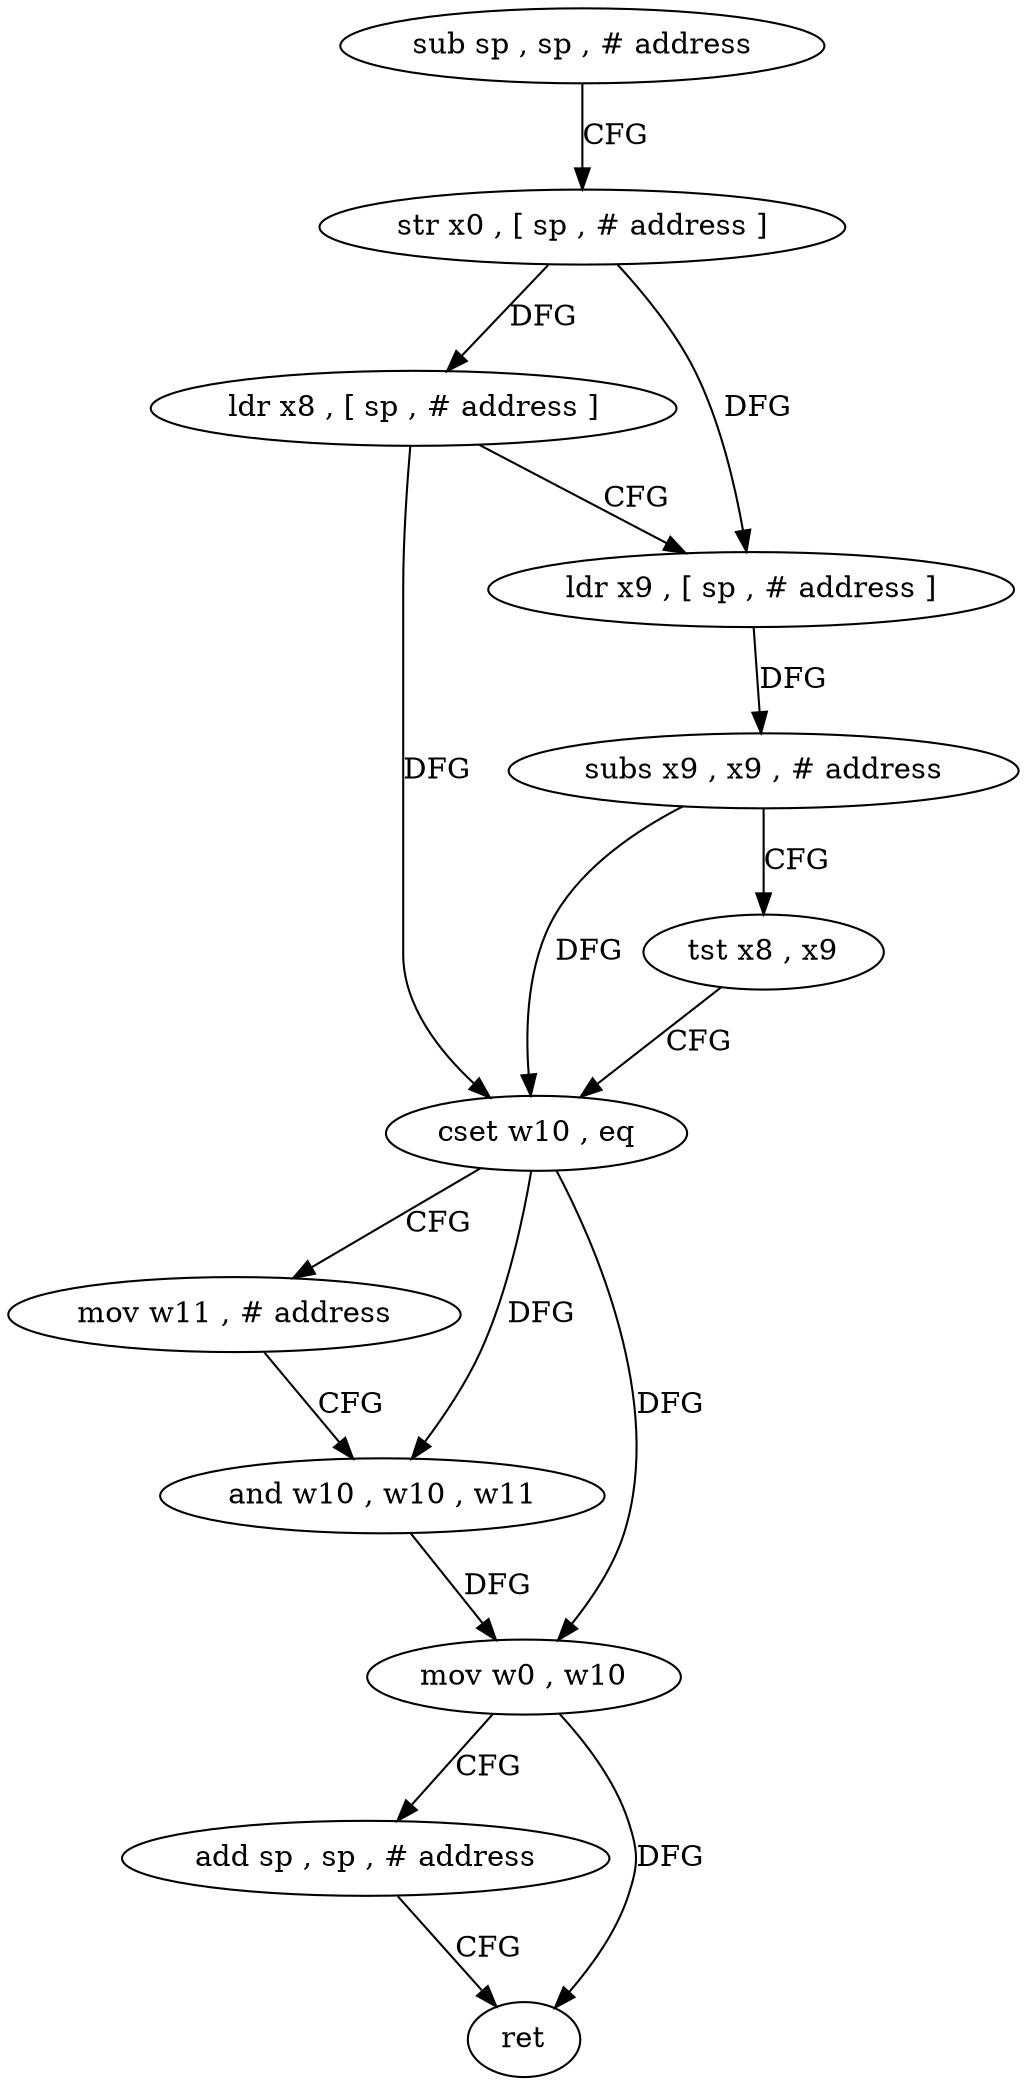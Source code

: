 digraph "func" {
"4276816" [label = "sub sp , sp , # address" ]
"4276820" [label = "str x0 , [ sp , # address ]" ]
"4276824" [label = "ldr x8 , [ sp , # address ]" ]
"4276828" [label = "ldr x9 , [ sp , # address ]" ]
"4276832" [label = "subs x9 , x9 , # address" ]
"4276836" [label = "tst x8 , x9" ]
"4276840" [label = "cset w10 , eq" ]
"4276844" [label = "mov w11 , # address" ]
"4276848" [label = "and w10 , w10 , w11" ]
"4276852" [label = "mov w0 , w10" ]
"4276856" [label = "add sp , sp , # address" ]
"4276860" [label = "ret" ]
"4276816" -> "4276820" [ label = "CFG" ]
"4276820" -> "4276824" [ label = "DFG" ]
"4276820" -> "4276828" [ label = "DFG" ]
"4276824" -> "4276828" [ label = "CFG" ]
"4276824" -> "4276840" [ label = "DFG" ]
"4276828" -> "4276832" [ label = "DFG" ]
"4276832" -> "4276836" [ label = "CFG" ]
"4276832" -> "4276840" [ label = "DFG" ]
"4276836" -> "4276840" [ label = "CFG" ]
"4276840" -> "4276844" [ label = "CFG" ]
"4276840" -> "4276848" [ label = "DFG" ]
"4276840" -> "4276852" [ label = "DFG" ]
"4276844" -> "4276848" [ label = "CFG" ]
"4276848" -> "4276852" [ label = "DFG" ]
"4276852" -> "4276856" [ label = "CFG" ]
"4276852" -> "4276860" [ label = "DFG" ]
"4276856" -> "4276860" [ label = "CFG" ]
}
